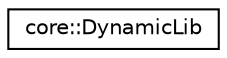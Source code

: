 digraph "Graphical Class Hierarchy"
{
 // LATEX_PDF_SIZE
  edge [fontname="Helvetica",fontsize="10",labelfontname="Helvetica",labelfontsize="10"];
  node [fontname="Helvetica",fontsize="10",shape=record];
  rankdir="LR";
  Node0 [label="core::DynamicLib",height=0.2,width=0.4,color="black", fillcolor="white", style="filled",URL="$d9/d2d/classcore_1_1DynamicLib.html",tooltip=" "];
}
